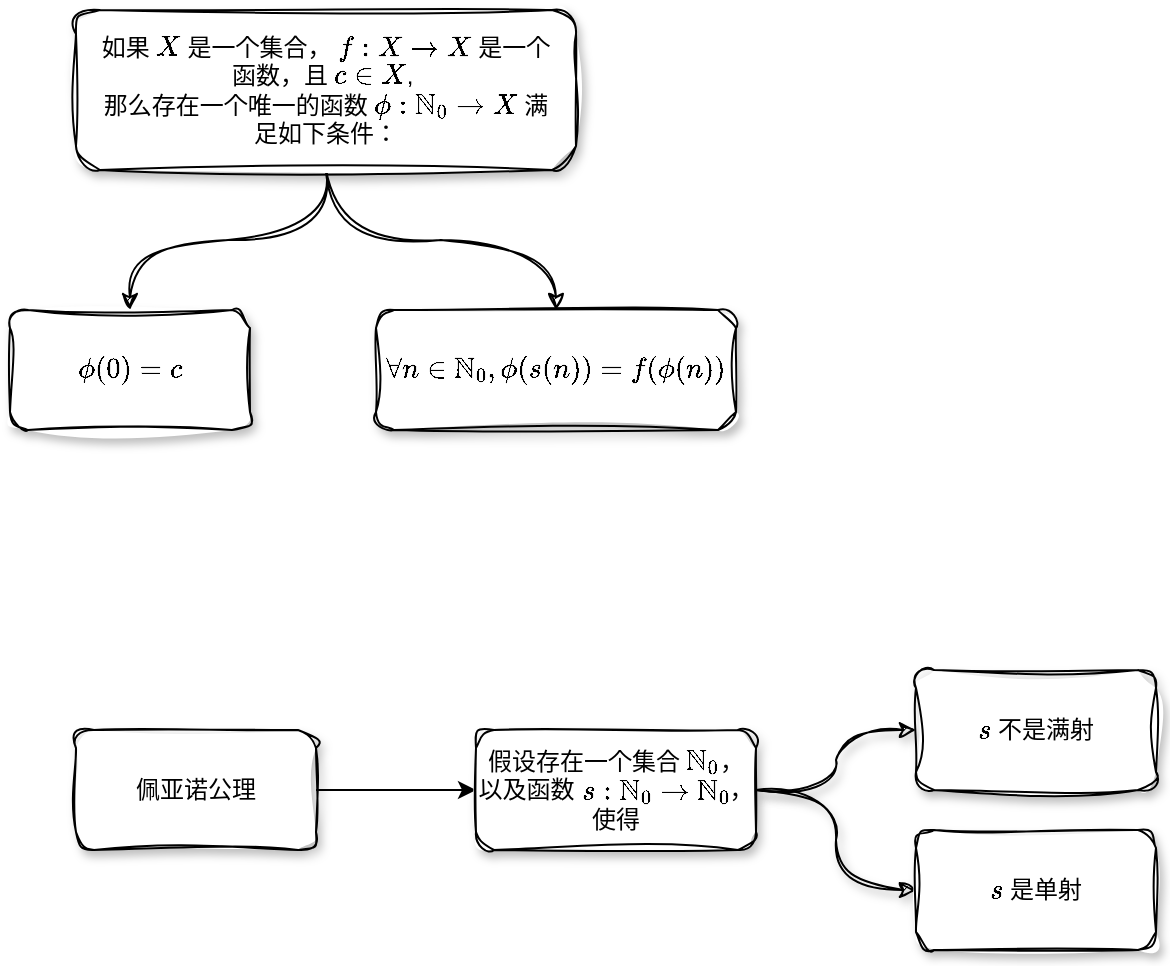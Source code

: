 <mxfile version="26.0.3">
  <diagram name="递归定理" id="qlalfo4uV4p5pu9lVtdo">
    <mxGraphModel dx="2901" dy="1155" grid="1" gridSize="10" guides="1" tooltips="1" connect="1" arrows="1" fold="1" page="1" pageScale="1" pageWidth="827" pageHeight="1169" math="1" shadow="0">
      <root>
        <mxCell id="0" />
        <mxCell id="1" parent="0" />
        <mxCell id="KVMrXZUs3Ibjqwfh2aN_-1" value="$$\phi(0)=c$$" style="rounded=1;whiteSpace=wrap;sketch=1;curveFitting=1;jiggle=2;shadow=1;align=center;labelBackgroundColor=none;html=1;spacingLeft=8;strokeColor=default;verticalAlign=middle;spacingRight=8;fontFamily=Helvetica;fontSize=12;fontColor=default;fillColor=default;" parent="1" vertex="1">
          <mxGeometry x="-753" y="190" width="120" height="60" as="geometry" />
        </mxCell>
        <mxCell id="KVMrXZUs3Ibjqwfh2aN_-2" value="$$\forall n \in \mathbb{N}_0, \phi(s(n)) = f(\phi(n))$$" style="rounded=1;whiteSpace=wrap;sketch=1;curveFitting=1;jiggle=2;shadow=1;align=center;labelBackgroundColor=none;html=1;spacingLeft=8;strokeColor=default;verticalAlign=middle;spacingRight=8;fontFamily=Helvetica;fontSize=12;fontColor=default;fillColor=default;" parent="1" vertex="1">
          <mxGeometry x="-570" y="190" width="180" height="60" as="geometry" />
        </mxCell>
        <mxCell id="KVMrXZUs3Ibjqwfh2aN_-5" value="" style="edgeStyle=orthogonalEdgeStyle;rounded=0;orthogonalLoop=1;jettySize=auto;exitX=0.5;exitY=1;exitDx=0;exitDy=0;entryX=0.5;entryY=0;entryDx=0;entryDy=0;fontFamily=Helvetica;fontSize=12;fontColor=default;sketch=1;jiggle=2;curveFitting=1;strokeColor=default;align=center;verticalAlign=middle;labelBackgroundColor=none;endArrow=classic;curved=1;html=1;spacingLeft=0;" parent="1" source="KVMrXZUs3Ibjqwfh2aN_-3" target="KVMrXZUs3Ibjqwfh2aN_-1" edge="1">
          <mxGeometry relative="1" as="geometry" />
        </mxCell>
        <mxCell id="KVMrXZUs3Ibjqwfh2aN_-6" value="" style="edgeStyle=orthogonalEdgeStyle;rounded=0;orthogonalLoop=1;jettySize=auto;exitX=0.5;exitY=1;exitDx=0;exitDy=0;entryX=0.5;entryY=0;entryDx=0;entryDy=0;fontFamily=Helvetica;fontSize=12;fontColor=default;sketch=1;curveFitting=1;jiggle=2;curved=1;align=center;labelBackgroundColor=none;html=1;spacingLeft=0;" parent="1" source="KVMrXZUs3Ibjqwfh2aN_-3" target="KVMrXZUs3Ibjqwfh2aN_-2" edge="1">
          <mxGeometry relative="1" as="geometry" />
        </mxCell>
        <mxCell id="KVMrXZUs3Ibjqwfh2aN_-3" value="&lt;div&gt;如果 `X` 是一个集合， `f:X \to X` 是一个函数，且 `c \in X`,&amp;nbsp;&lt;/div&gt;&lt;div&gt;那么存在一个唯一的函数 `\phi: \mathbb{N}_0 \to X` 满足如下条件：&lt;/div&gt;" style="rounded=1;whiteSpace=wrap;sketch=1;curveFitting=1;jiggle=2;shadow=1;align=center;labelBackgroundColor=none;html=1;spacingLeft=8;verticalAlign=middle;spacingRight=8;" parent="1" vertex="1">
          <mxGeometry x="-720" y="40" width="250" height="80" as="geometry" />
        </mxCell>
        <mxCell id="mCxMqtN-5xMqUvrD2kmg-3" value="" style="edgeStyle=orthogonalEdgeStyle;rounded=0;orthogonalLoop=1;jettySize=auto;html=1;fontFamily=Helvetica;fontSize=12;fontColor=default;" edge="1" parent="1" source="mCxMqtN-5xMqUvrD2kmg-1" target="mCxMqtN-5xMqUvrD2kmg-2">
          <mxGeometry relative="1" as="geometry" />
        </mxCell>
        <mxCell id="mCxMqtN-5xMqUvrD2kmg-1" value="佩亚诺公理" style="rounded=1;whiteSpace=wrap;html=1;sketch=1;curveFitting=1;jiggle=2;shadow=1;glass=0;" vertex="1" parent="1">
          <mxGeometry x="-720" y="400" width="120" height="60" as="geometry" />
        </mxCell>
        <mxCell id="mCxMqtN-5xMqUvrD2kmg-5" value="" style="edgeStyle=orthogonalEdgeStyle;rounded=0;orthogonalLoop=1;jettySize=auto;html=1;fontFamily=Helvetica;fontSize=12;fontColor=default;curved=1;sketch=1;curveFitting=1;jiggle=2;flowAnimation=0;shadow=1;" edge="1" parent="1" source="mCxMqtN-5xMqUvrD2kmg-2" target="mCxMqtN-5xMqUvrD2kmg-4">
          <mxGeometry relative="1" as="geometry" />
        </mxCell>
        <mxCell id="mCxMqtN-5xMqUvrD2kmg-10" style="edgeStyle=orthogonalEdgeStyle;shape=connector;curved=1;rounded=0;sketch=1;jiggle=2;curveFitting=1;orthogonalLoop=1;jettySize=auto;html=1;exitX=1;exitY=0.5;exitDx=0;exitDy=0;shadow=1;strokeColor=default;align=center;verticalAlign=middle;fontFamily=Helvetica;fontSize=12;fontColor=default;labelBackgroundColor=default;endArrow=classic;flowAnimation=0;entryX=0;entryY=0.5;entryDx=0;entryDy=0;" edge="1" parent="1" source="mCxMqtN-5xMqUvrD2kmg-2" target="mCxMqtN-5xMqUvrD2kmg-11">
          <mxGeometry relative="1" as="geometry">
            <mxPoint x="-320" y="480" as="targetPoint" />
          </mxGeometry>
        </mxCell>
        <mxCell id="mCxMqtN-5xMqUvrD2kmg-2" value="&lt;div&gt;假设存在一个集合 `\mathbb{N}_0`，&lt;/div&gt;&lt;div&gt;以及函数 `s:\mathbb{N}_0\to \mathbb{N}_0`，&lt;/div&gt;&lt;div&gt;使得&lt;/div&gt;" style="whiteSpace=wrap;html=1;rounded=1;sketch=1;curveFitting=1;jiggle=2;shadow=1;glass=0;" vertex="1" parent="1">
          <mxGeometry x="-520" y="400" width="140" height="60" as="geometry" />
        </mxCell>
        <mxCell id="mCxMqtN-5xMqUvrD2kmg-4" value="`s` 不是满射" style="whiteSpace=wrap;html=1;rounded=1;sketch=1;curveFitting=1;jiggle=2;shadow=1;glass=0;" vertex="1" parent="1">
          <mxGeometry x="-300" y="370" width="120" height="60" as="geometry" />
        </mxCell>
        <mxCell id="mCxMqtN-5xMqUvrD2kmg-11" value="`s` 是单射" style="whiteSpace=wrap;html=1;rounded=1;sketch=1;curveFitting=1;jiggle=2;shadow=1;glass=0;" vertex="1" parent="1">
          <mxGeometry x="-300" y="450" width="120" height="60" as="geometry" />
        </mxCell>
      </root>
    </mxGraphModel>
  </diagram>
</mxfile>
